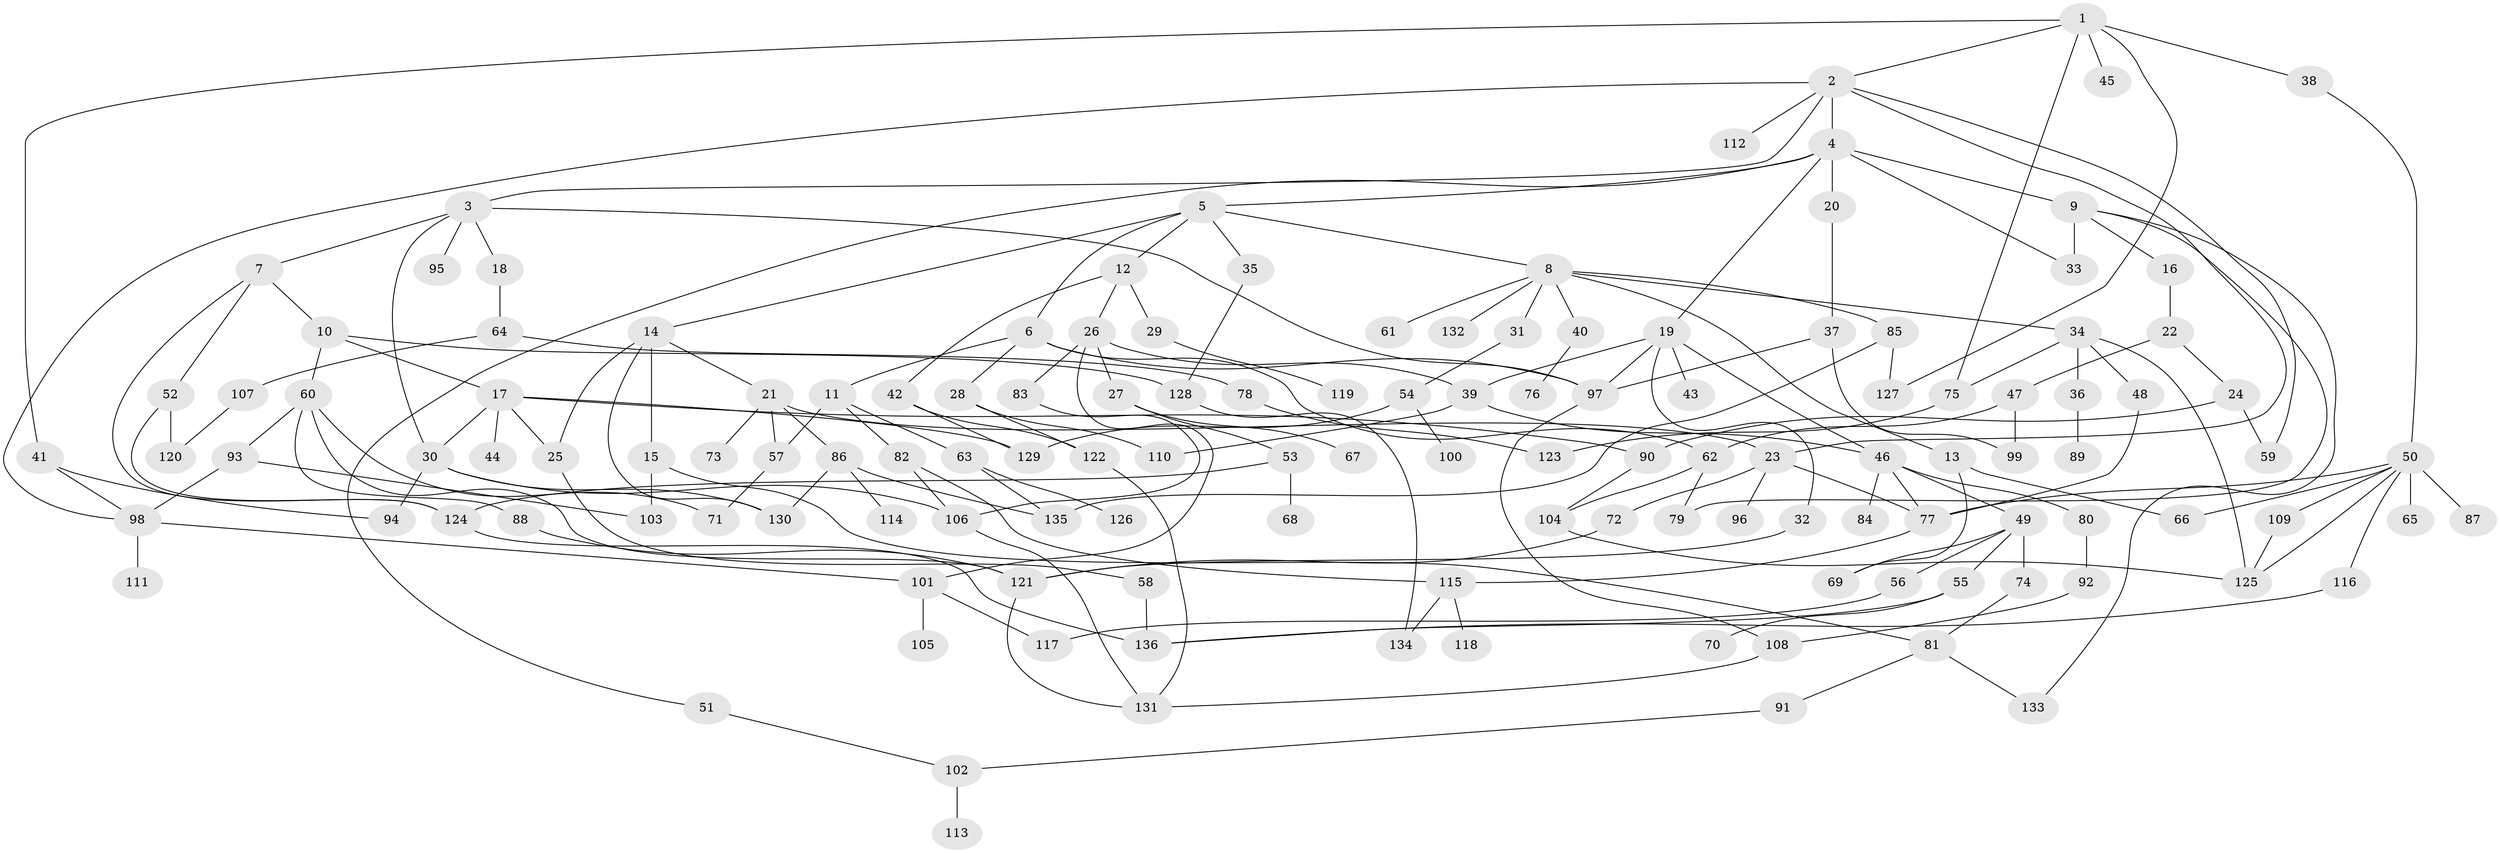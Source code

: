 // coarse degree distribution, {26: 0.025, 5: 0.05, 18: 0.025, 7: 0.075, 2: 0.225, 4: 0.075, 3: 0.175, 10: 0.025, 1: 0.3, 6: 0.025}
// Generated by graph-tools (version 1.1) at 2025/17/03/04/25 18:17:12]
// undirected, 136 vertices, 198 edges
graph export_dot {
graph [start="1"]
  node [color=gray90,style=filled];
  1;
  2;
  3;
  4;
  5;
  6;
  7;
  8;
  9;
  10;
  11;
  12;
  13;
  14;
  15;
  16;
  17;
  18;
  19;
  20;
  21;
  22;
  23;
  24;
  25;
  26;
  27;
  28;
  29;
  30;
  31;
  32;
  33;
  34;
  35;
  36;
  37;
  38;
  39;
  40;
  41;
  42;
  43;
  44;
  45;
  46;
  47;
  48;
  49;
  50;
  51;
  52;
  53;
  54;
  55;
  56;
  57;
  58;
  59;
  60;
  61;
  62;
  63;
  64;
  65;
  66;
  67;
  68;
  69;
  70;
  71;
  72;
  73;
  74;
  75;
  76;
  77;
  78;
  79;
  80;
  81;
  82;
  83;
  84;
  85;
  86;
  87;
  88;
  89;
  90;
  91;
  92;
  93;
  94;
  95;
  96;
  97;
  98;
  99;
  100;
  101;
  102;
  103;
  104;
  105;
  106;
  107;
  108;
  109;
  110;
  111;
  112;
  113;
  114;
  115;
  116;
  117;
  118;
  119;
  120;
  121;
  122;
  123;
  124;
  125;
  126;
  127;
  128;
  129;
  130;
  131;
  132;
  133;
  134;
  135;
  136;
  1 -- 2;
  1 -- 38;
  1 -- 41;
  1 -- 45;
  1 -- 75;
  1 -- 127;
  2 -- 3;
  2 -- 4;
  2 -- 59;
  2 -- 98;
  2 -- 112;
  2 -- 23;
  3 -- 7;
  3 -- 18;
  3 -- 95;
  3 -- 97;
  3 -- 30;
  4 -- 5;
  4 -- 9;
  4 -- 19;
  4 -- 20;
  4 -- 51;
  4 -- 33;
  5 -- 6;
  5 -- 8;
  5 -- 12;
  5 -- 14;
  5 -- 35;
  6 -- 11;
  6 -- 28;
  6 -- 62;
  6 -- 97;
  7 -- 10;
  7 -- 52;
  7 -- 124;
  8 -- 13;
  8 -- 31;
  8 -- 34;
  8 -- 40;
  8 -- 61;
  8 -- 85;
  8 -- 132;
  9 -- 16;
  9 -- 33;
  9 -- 79;
  9 -- 133;
  10 -- 17;
  10 -- 60;
  10 -- 128;
  11 -- 63;
  11 -- 82;
  11 -- 57;
  12 -- 26;
  12 -- 29;
  12 -- 42;
  13 -- 66;
  13 -- 69;
  14 -- 15;
  14 -- 21;
  14 -- 25;
  14 -- 130;
  15 -- 81;
  15 -- 103;
  16 -- 22;
  17 -- 30;
  17 -- 44;
  17 -- 90;
  17 -- 129;
  17 -- 25;
  18 -- 64;
  19 -- 32;
  19 -- 43;
  19 -- 46;
  19 -- 39;
  19 -- 97;
  20 -- 37;
  21 -- 23;
  21 -- 57;
  21 -- 73;
  21 -- 86;
  22 -- 24;
  22 -- 47;
  23 -- 72;
  23 -- 96;
  23 -- 77;
  24 -- 59;
  24 -- 90;
  25 -- 58;
  26 -- 27;
  26 -- 39;
  26 -- 83;
  26 -- 101;
  27 -- 53;
  27 -- 67;
  28 -- 122;
  28 -- 110;
  29 -- 119;
  30 -- 106;
  30 -- 130;
  30 -- 94;
  31 -- 54;
  32 -- 121;
  34 -- 36;
  34 -- 48;
  34 -- 75;
  34 -- 125;
  35 -- 128;
  36 -- 89;
  37 -- 97;
  37 -- 99;
  38 -- 50;
  39 -- 46;
  39 -- 110;
  40 -- 76;
  41 -- 94;
  41 -- 98;
  42 -- 122;
  42 -- 129;
  46 -- 49;
  46 -- 80;
  46 -- 84;
  46 -- 77;
  47 -- 99;
  47 -- 62;
  48 -- 77;
  49 -- 55;
  49 -- 56;
  49 -- 74;
  49 -- 69;
  50 -- 65;
  50 -- 87;
  50 -- 109;
  50 -- 116;
  50 -- 125;
  50 -- 77;
  50 -- 66;
  51 -- 102;
  52 -- 120;
  52 -- 124;
  53 -- 68;
  53 -- 124;
  54 -- 100;
  54 -- 129;
  55 -- 70;
  55 -- 136;
  56 -- 117;
  57 -- 71;
  58 -- 136;
  60 -- 71;
  60 -- 88;
  60 -- 93;
  60 -- 121;
  62 -- 104;
  62 -- 79;
  63 -- 126;
  63 -- 135;
  64 -- 78;
  64 -- 107;
  72 -- 121;
  74 -- 81;
  75 -- 123;
  77 -- 115;
  78 -- 123;
  80 -- 92;
  81 -- 91;
  81 -- 133;
  82 -- 115;
  82 -- 106;
  83 -- 106;
  85 -- 127;
  85 -- 135;
  86 -- 114;
  86 -- 130;
  86 -- 135;
  88 -- 121;
  90 -- 104;
  91 -- 102;
  92 -- 108;
  93 -- 103;
  93 -- 98;
  97 -- 108;
  98 -- 101;
  98 -- 111;
  101 -- 105;
  101 -- 117;
  102 -- 113;
  104 -- 125;
  106 -- 131;
  107 -- 120;
  108 -- 131;
  109 -- 125;
  115 -- 118;
  115 -- 134;
  116 -- 136;
  121 -- 131;
  122 -- 131;
  124 -- 136;
  128 -- 134;
}
